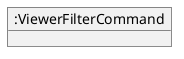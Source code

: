@startuml
skinparam  classAttributeIconSize 0

object ":ViewerFilterCommand"  as ViewerFilterCommand

object ViewerFilterCommand {
}

hide circle
@enduml